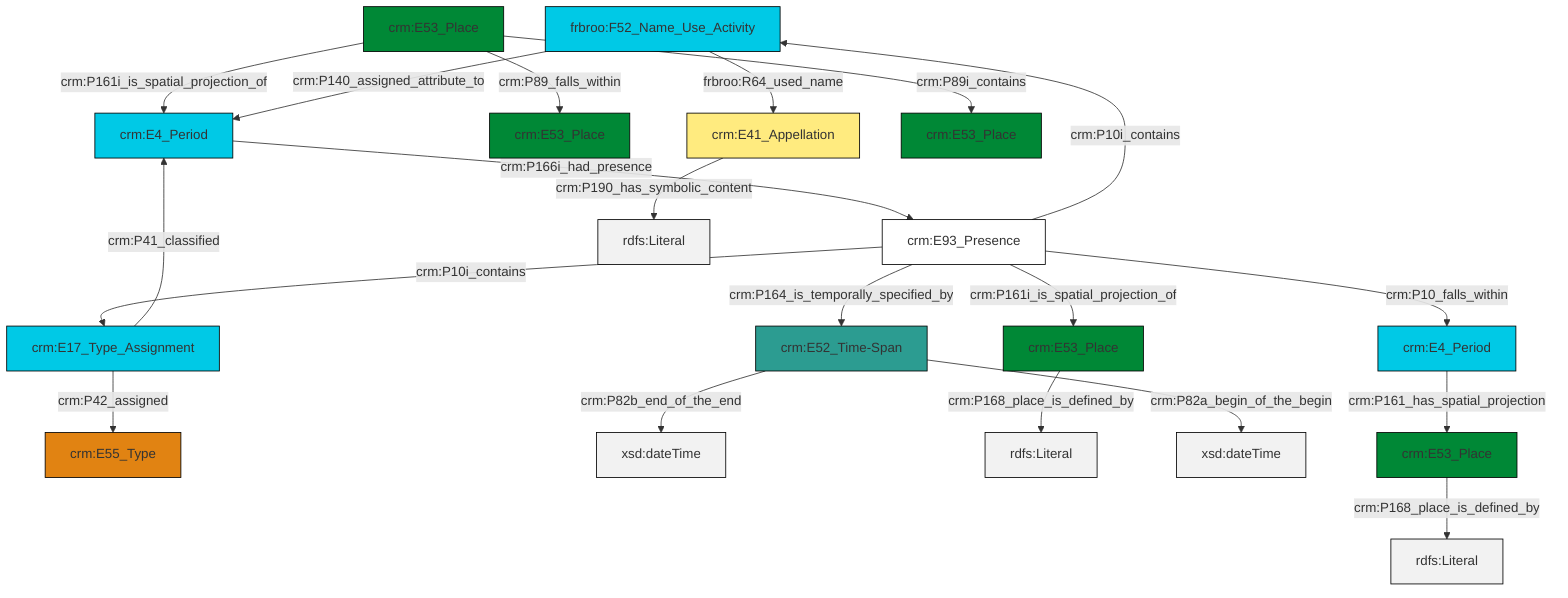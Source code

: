 graph TD
classDef Literal fill:#f2f2f2,stroke:#000000;
classDef CRM_Entity fill:#FFFFFF,stroke:#000000;
classDef Temporal_Entity fill:#00C9E6, stroke:#000000;
classDef Type fill:#E18312, stroke:#000000;
classDef Time-Span fill:#2C9C91, stroke:#000000;
classDef Appellation fill:#FFEB7F, stroke:#000000;
classDef Place fill:#008836, stroke:#000000;
classDef Persistent_Item fill:#B266B2, stroke:#000000;
classDef Conceptual_Object fill:#FFD700, stroke:#000000;
classDef Physical_Thing fill:#D2B48C, stroke:#000000;
classDef Actor fill:#f58aad, stroke:#000000;
classDef PC_Classes fill:#4ce600, stroke:#000000;
classDef Multi fill:#cccccc,stroke:#000000;

2["crm:E4_Period"]:::Temporal_Entity -->|crm:P166i_had_presence| 3["crm:E93_Presence"]:::CRM_Entity
4["crm:E53_Place"]:::Place -->|crm:P161i_is_spatial_projection_of| 2["crm:E4_Period"]:::Temporal_Entity
5["crm:E17_Type_Assignment"]:::Temporal_Entity -->|crm:P42_assigned| 6["crm:E55_Type"]:::Type
3["crm:E93_Presence"]:::CRM_Entity -->|crm:P164_is_temporally_specified_by| 9["crm:E52_Time-Span"]:::Time-Span
0["frbroo:F52_Name_Use_Activity"]:::Temporal_Entity -->|frbroo:R64_used_name| 10["crm:E41_Appellation"]:::Appellation
9["crm:E52_Time-Span"]:::Time-Span -->|crm:P82b_end_of_the_end| 12[xsd:dateTime]:::Literal
5["crm:E17_Type_Assignment"]:::Temporal_Entity -->|crm:P41_classified| 2["crm:E4_Period"]:::Temporal_Entity
3["crm:E93_Presence"]:::CRM_Entity -->|crm:P10_falls_within| 15["crm:E4_Period"]:::Temporal_Entity
3["crm:E93_Presence"]:::CRM_Entity -->|crm:P161i_is_spatial_projection_of| 17["crm:E53_Place"]:::Place
17["crm:E53_Place"]:::Place -->|crm:P168_place_is_defined_by| 18[rdfs:Literal]:::Literal
4["crm:E53_Place"]:::Place -->|crm:P89_falls_within| 7["crm:E53_Place"]:::Place
4["crm:E53_Place"]:::Place -->|crm:P89i_contains| 13["crm:E53_Place"]:::Place
3["crm:E93_Presence"]:::CRM_Entity -->|crm:P10i_contains| 5["crm:E17_Type_Assignment"]:::Temporal_Entity
9["crm:E52_Time-Span"]:::Time-Span -->|crm:P82a_begin_of_the_begin| 20[xsd:dateTime]:::Literal
3["crm:E93_Presence"]:::CRM_Entity -->|crm:P10i_contains| 0["frbroo:F52_Name_Use_Activity"]:::Temporal_Entity
21["crm:E53_Place"]:::Place -->|crm:P168_place_is_defined_by| 24[rdfs:Literal]:::Literal
10["crm:E41_Appellation"]:::Appellation -->|crm:P190_has_symbolic_content| 26[rdfs:Literal]:::Literal
15["crm:E4_Period"]:::Temporal_Entity -->|crm:P161_has_spatial_projection| 21["crm:E53_Place"]:::Place
0["frbroo:F52_Name_Use_Activity"]:::Temporal_Entity -->|crm:P140_assigned_attribute_to| 2["crm:E4_Period"]:::Temporal_Entity